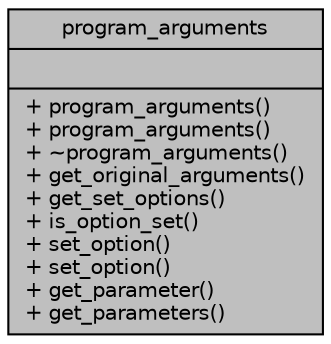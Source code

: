 digraph "program_arguments"
{
  edge [fontname="Helvetica",fontsize="10",labelfontname="Helvetica",labelfontsize="10"];
  node [fontname="Helvetica",fontsize="10",shape=record];
  Node0 [label="{program_arguments\n||+ program_arguments()\l+ program_arguments()\l+ ~program_arguments()\l+ get_original_arguments()\l+ get_set_options()\l+ is_option_set()\l+ set_option()\l+ set_option()\l+ get_parameter()\l+ get_parameters()\l}",height=0.2,width=0.4,color="black", fillcolor="grey75", style="filled", fontcolor="black"];
}
